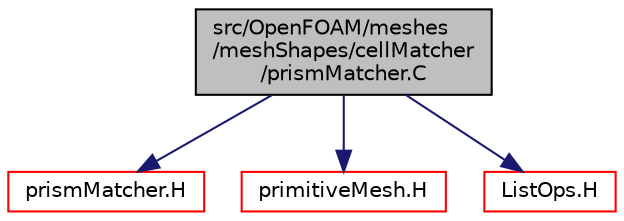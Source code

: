 digraph "src/OpenFOAM/meshes/meshShapes/cellMatcher/prismMatcher.C"
{
  bgcolor="transparent";
  edge [fontname="Helvetica",fontsize="10",labelfontname="Helvetica",labelfontsize="10"];
  node [fontname="Helvetica",fontsize="10",shape=record];
  Node1 [label="src/OpenFOAM/meshes\l/meshShapes/cellMatcher\l/prismMatcher.C",height=0.2,width=0.4,color="black", fillcolor="grey75", style="filled", fontcolor="black"];
  Node1 -> Node2 [color="midnightblue",fontsize="10",style="solid",fontname="Helvetica"];
  Node2 [label="prismMatcher.H",height=0.2,width=0.4,color="red",URL="$a08816.html"];
  Node1 -> Node3 [color="midnightblue",fontsize="10",style="solid",fontname="Helvetica"];
  Node3 [label="primitiveMesh.H",height=0.2,width=0.4,color="red",URL="$a09038.html"];
  Node1 -> Node4 [color="midnightblue",fontsize="10",style="solid",fontname="Helvetica"];
  Node4 [label="ListOps.H",height=0.2,width=0.4,color="red",URL="$a07951.html",tooltip="Various functions to operate on Lists. "];
}
